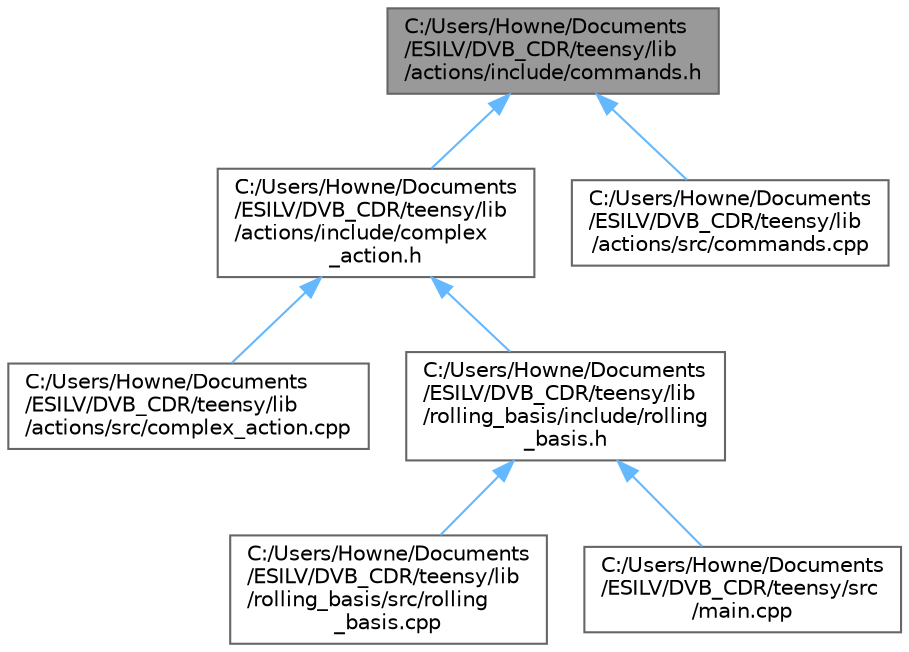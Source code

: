 digraph "C:/Users/Howne/Documents/ESILV/DVB_CDR/teensy/lib/actions/include/commands.h"
{
 // LATEX_PDF_SIZE
  bgcolor="transparent";
  edge [fontname=Helvetica,fontsize=10,labelfontname=Helvetica,labelfontsize=10];
  node [fontname=Helvetica,fontsize=10,shape=box,height=0.2,width=0.4];
  Node1 [id="Node000001",label="C:/Users/Howne/Documents\l/ESILV/DVB_CDR/teensy/lib\l/actions/include/commands.h",height=0.2,width=0.4,color="gray40", fillcolor="grey60", style="filled", fontcolor="black",tooltip=" "];
  Node1 -> Node2 [id="edge1_Node000001_Node000002",dir="back",color="steelblue1",style="solid",tooltip=" "];
  Node2 [id="Node000002",label="C:/Users/Howne/Documents\l/ESILV/DVB_CDR/teensy/lib\l/actions/include/complex\l_action.h",height=0.2,width=0.4,color="grey40", fillcolor="white", style="filled",URL="$complex__action_8h.html",tooltip=" "];
  Node2 -> Node3 [id="edge2_Node000002_Node000003",dir="back",color="steelblue1",style="solid",tooltip=" "];
  Node3 [id="Node000003",label="C:/Users/Howne/Documents\l/ESILV/DVB_CDR/teensy/lib\l/actions/src/complex_action.cpp",height=0.2,width=0.4,color="grey40", fillcolor="white", style="filled",URL="$complex__action_8cpp.html",tooltip=" "];
  Node2 -> Node4 [id="edge3_Node000002_Node000004",dir="back",color="steelblue1",style="solid",tooltip=" "];
  Node4 [id="Node000004",label="C:/Users/Howne/Documents\l/ESILV/DVB_CDR/teensy/lib\l/rolling_basis/include/rolling\l_basis.h",height=0.2,width=0.4,color="grey40", fillcolor="white", style="filled",URL="$rolling__basis_8h.html",tooltip=" "];
  Node4 -> Node5 [id="edge4_Node000004_Node000005",dir="back",color="steelblue1",style="solid",tooltip=" "];
  Node5 [id="Node000005",label="C:/Users/Howne/Documents\l/ESILV/DVB_CDR/teensy/lib\l/rolling_basis/src/rolling\l_basis.cpp",height=0.2,width=0.4,color="grey40", fillcolor="white", style="filled",URL="$rolling__basis_8cpp.html",tooltip=" "];
  Node4 -> Node6 [id="edge5_Node000004_Node000006",dir="back",color="steelblue1",style="solid",tooltip=" "];
  Node6 [id="Node000006",label="C:/Users/Howne/Documents\l/ESILV/DVB_CDR/teensy/src\l/main.cpp",height=0.2,width=0.4,color="grey40", fillcolor="white", style="filled",URL="$main_8cpp.html",tooltip=" "];
  Node1 -> Node7 [id="edge6_Node000001_Node000007",dir="back",color="steelblue1",style="solid",tooltip=" "];
  Node7 [id="Node000007",label="C:/Users/Howne/Documents\l/ESILV/DVB_CDR/teensy/lib\l/actions/src/commands.cpp",height=0.2,width=0.4,color="grey40", fillcolor="white", style="filled",URL="$commands_8cpp.html",tooltip=" "];
}
